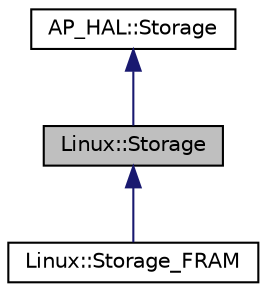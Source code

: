digraph "Linux::Storage"
{
 // INTERACTIVE_SVG=YES
  edge [fontname="Helvetica",fontsize="10",labelfontname="Helvetica",labelfontsize="10"];
  node [fontname="Helvetica",fontsize="10",shape=record];
  Node1 [label="Linux::Storage",height=0.2,width=0.4,color="black", fillcolor="grey75", style="filled", fontcolor="black"];
  Node2 -> Node1 [dir="back",color="midnightblue",fontsize="10",style="solid",fontname="Helvetica"];
  Node2 [label="AP_HAL::Storage",height=0.2,width=0.4,color="black", fillcolor="white", style="filled",URL="$classAP__HAL_1_1Storage.html"];
  Node1 -> Node3 [dir="back",color="midnightblue",fontsize="10",style="solid",fontname="Helvetica"];
  Node3 [label="Linux::Storage_FRAM",height=0.2,width=0.4,color="black", fillcolor="white", style="filled",URL="$classLinux_1_1Storage__FRAM.html"];
}
